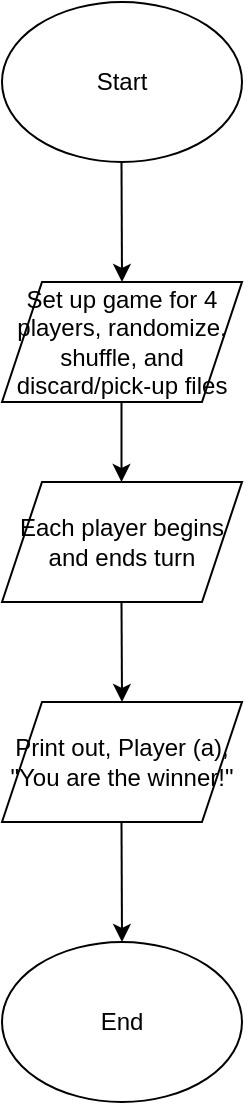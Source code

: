 <mxfile version="14.5.10" type="github" pages="2">
  <diagram id="xhGupmHzeyfqEFG5KUTX" name="Page-1">
    <mxGraphModel dx="920" dy="628" grid="1" gridSize="10" guides="1" tooltips="1" connect="1" arrows="1" fold="1" page="1" pageScale="1" pageWidth="850" pageHeight="1100" math="0" shadow="0">
      <root>
        <mxCell id="0" />
        <mxCell id="1" parent="0" />
        <mxCell id="a1aCwHxB-Evs1qeF62de-1" value="Start" style="ellipse;whiteSpace=wrap;html=1;" parent="1" vertex="1">
          <mxGeometry x="140" y="40" width="120" height="80" as="geometry" />
        </mxCell>
        <mxCell id="a1aCwHxB-Evs1qeF62de-2" value="Set up game for 4 players, randomize, shuffle, and discard/pick-up files" style="shape=parallelogram;perimeter=parallelogramPerimeter;whiteSpace=wrap;html=1;fixedSize=1;" parent="1" vertex="1">
          <mxGeometry x="140" y="180" width="120" height="60" as="geometry" />
        </mxCell>
        <mxCell id="a1aCwHxB-Evs1qeF62de-3" value="Each player begins and ends turn" style="shape=parallelogram;perimeter=parallelogramPerimeter;whiteSpace=wrap;html=1;fixedSize=1;" parent="1" vertex="1">
          <mxGeometry x="140" y="280" width="120" height="60" as="geometry" />
        </mxCell>
        <mxCell id="a1aCwHxB-Evs1qeF62de-4" value="End" style="ellipse;whiteSpace=wrap;html=1;" parent="1" vertex="1">
          <mxGeometry x="140" y="510" width="120" height="80" as="geometry" />
        </mxCell>
        <mxCell id="vSgDeQvD3tMl_MxL7Wka-1" value="&lt;font style=&quot;font-size: 12px&quot;&gt;Print out, Player (a), &quot;You are the winner!&quot;&lt;/font&gt;" style="shape=parallelogram;perimeter=parallelogramPerimeter;whiteSpace=wrap;html=1;fixedSize=1;" parent="1" vertex="1">
          <mxGeometry x="140" y="390" width="120" height="60" as="geometry" />
        </mxCell>
        <mxCell id="vSgDeQvD3tMl_MxL7Wka-3" value="" style="endArrow=classic;html=1;" parent="1" edge="1">
          <mxGeometry width="50" height="50" relative="1" as="geometry">
            <mxPoint x="199.75" y="240" as="sourcePoint" />
            <mxPoint x="199.75" y="280" as="targetPoint" />
          </mxGeometry>
        </mxCell>
        <mxCell id="vSgDeQvD3tMl_MxL7Wka-4" value="" style="endArrow=classic;html=1;entryX=0.5;entryY=0;entryDx=0;entryDy=0;" parent="1" target="vSgDeQvD3tMl_MxL7Wka-1" edge="1">
          <mxGeometry width="50" height="50" relative="1" as="geometry">
            <mxPoint x="199.75" y="340" as="sourcePoint" />
            <mxPoint x="199.75" y="380" as="targetPoint" />
          </mxGeometry>
        </mxCell>
        <mxCell id="vSgDeQvD3tMl_MxL7Wka-5" value="" style="endArrow=classic;html=1;entryX=0.5;entryY=0;entryDx=0;entryDy=0;" parent="1" target="a1aCwHxB-Evs1qeF62de-4" edge="1">
          <mxGeometry width="50" height="50" relative="1" as="geometry">
            <mxPoint x="199.75" y="450" as="sourcePoint" />
            <mxPoint x="200" y="500" as="targetPoint" />
          </mxGeometry>
        </mxCell>
        <mxCell id="vSgDeQvD3tMl_MxL7Wka-6" value="" style="endArrow=classic;html=1;entryX=0.5;entryY=0;entryDx=0;entryDy=0;" parent="1" target="a1aCwHxB-Evs1qeF62de-2" edge="1">
          <mxGeometry width="50" height="50" relative="1" as="geometry">
            <mxPoint x="199.75" y="120" as="sourcePoint" />
            <mxPoint x="199.75" y="160" as="targetPoint" />
          </mxGeometry>
        </mxCell>
      </root>
    </mxGraphModel>
  </diagram>
  <diagram id="fwEBfxiZGa0VTOtA4s-0" name="Page-2">
    <mxGraphModel dx="920" dy="628" grid="1" gridSize="10" guides="1" tooltips="1" connect="1" arrows="1" fold="1" page="1" pageScale="1" pageWidth="850" pageHeight="1100" math="0" shadow="0">
      <root>
        <mxCell id="6s67IiRWQqkBa1jN3TtS-0" />
        <mxCell id="6s67IiRWQqkBa1jN3TtS-1" parent="6s67IiRWQqkBa1jN3TtS-0" />
      </root>
    </mxGraphModel>
  </diagram>
</mxfile>
